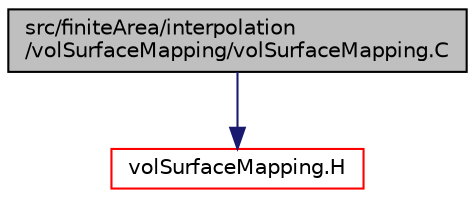 digraph "src/finiteArea/interpolation/volSurfaceMapping/volSurfaceMapping.C"
{
  bgcolor="transparent";
  edge [fontname="Helvetica",fontsize="10",labelfontname="Helvetica",labelfontsize="10"];
  node [fontname="Helvetica",fontsize="10",shape=record];
  Node1 [label="src/finiteArea/interpolation\l/volSurfaceMapping/volSurfaceMapping.C",height=0.2,width=0.4,color="black", fillcolor="grey75", style="filled" fontcolor="black"];
  Node1 -> Node2 [color="midnightblue",fontsize="10",style="solid",fontname="Helvetica"];
  Node2 [label="volSurfaceMapping.H",height=0.2,width=0.4,color="red",URL="$volSurfaceMapping_8H.html"];
}
